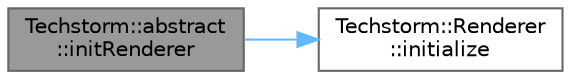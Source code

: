 digraph "Techstorm::abstract::initRenderer"
{
 // LATEX_PDF_SIZE
  bgcolor="transparent";
  edge [fontname=Helvetica,fontsize=10,labelfontname=Helvetica,labelfontsize=10];
  node [fontname=Helvetica,fontsize=10,shape=box,height=0.2,width=0.4];
  rankdir="LR";
  Node1 [id="Node000001",label="Techstorm::abstract\l::initRenderer",height=0.2,width=0.4,color="gray40", fillcolor="grey60", style="filled", fontcolor="black",tooltip="Initializes the renderer and should be called after initWindow."];
  Node1 -> Node2 [id="edge1_Node000001_Node000002",color="steelblue1",style="solid",tooltip=" "];
  Node2 [id="Node000002",label="Techstorm::Renderer\l::initialize",height=0.2,width=0.4,color="grey40", fillcolor="white", style="filled",URL="$d4/d22/class_techstorm_1_1_renderer.html#a78370d39c27a84bb070f46ad9f025fd9",tooltip=" "];
}
